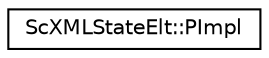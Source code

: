 digraph "Graphical Class Hierarchy"
{
 // LATEX_PDF_SIZE
  edge [fontname="Helvetica",fontsize="10",labelfontname="Helvetica",labelfontsize="10"];
  node [fontname="Helvetica",fontsize="10",shape=record];
  rankdir="LR";
  Node0 [label="ScXMLStateElt::PImpl",height=0.2,width=0.4,color="black", fillcolor="white", style="filled",URL="$classScXMLStateElt_1_1PImpl.html",tooltip=" "];
}

